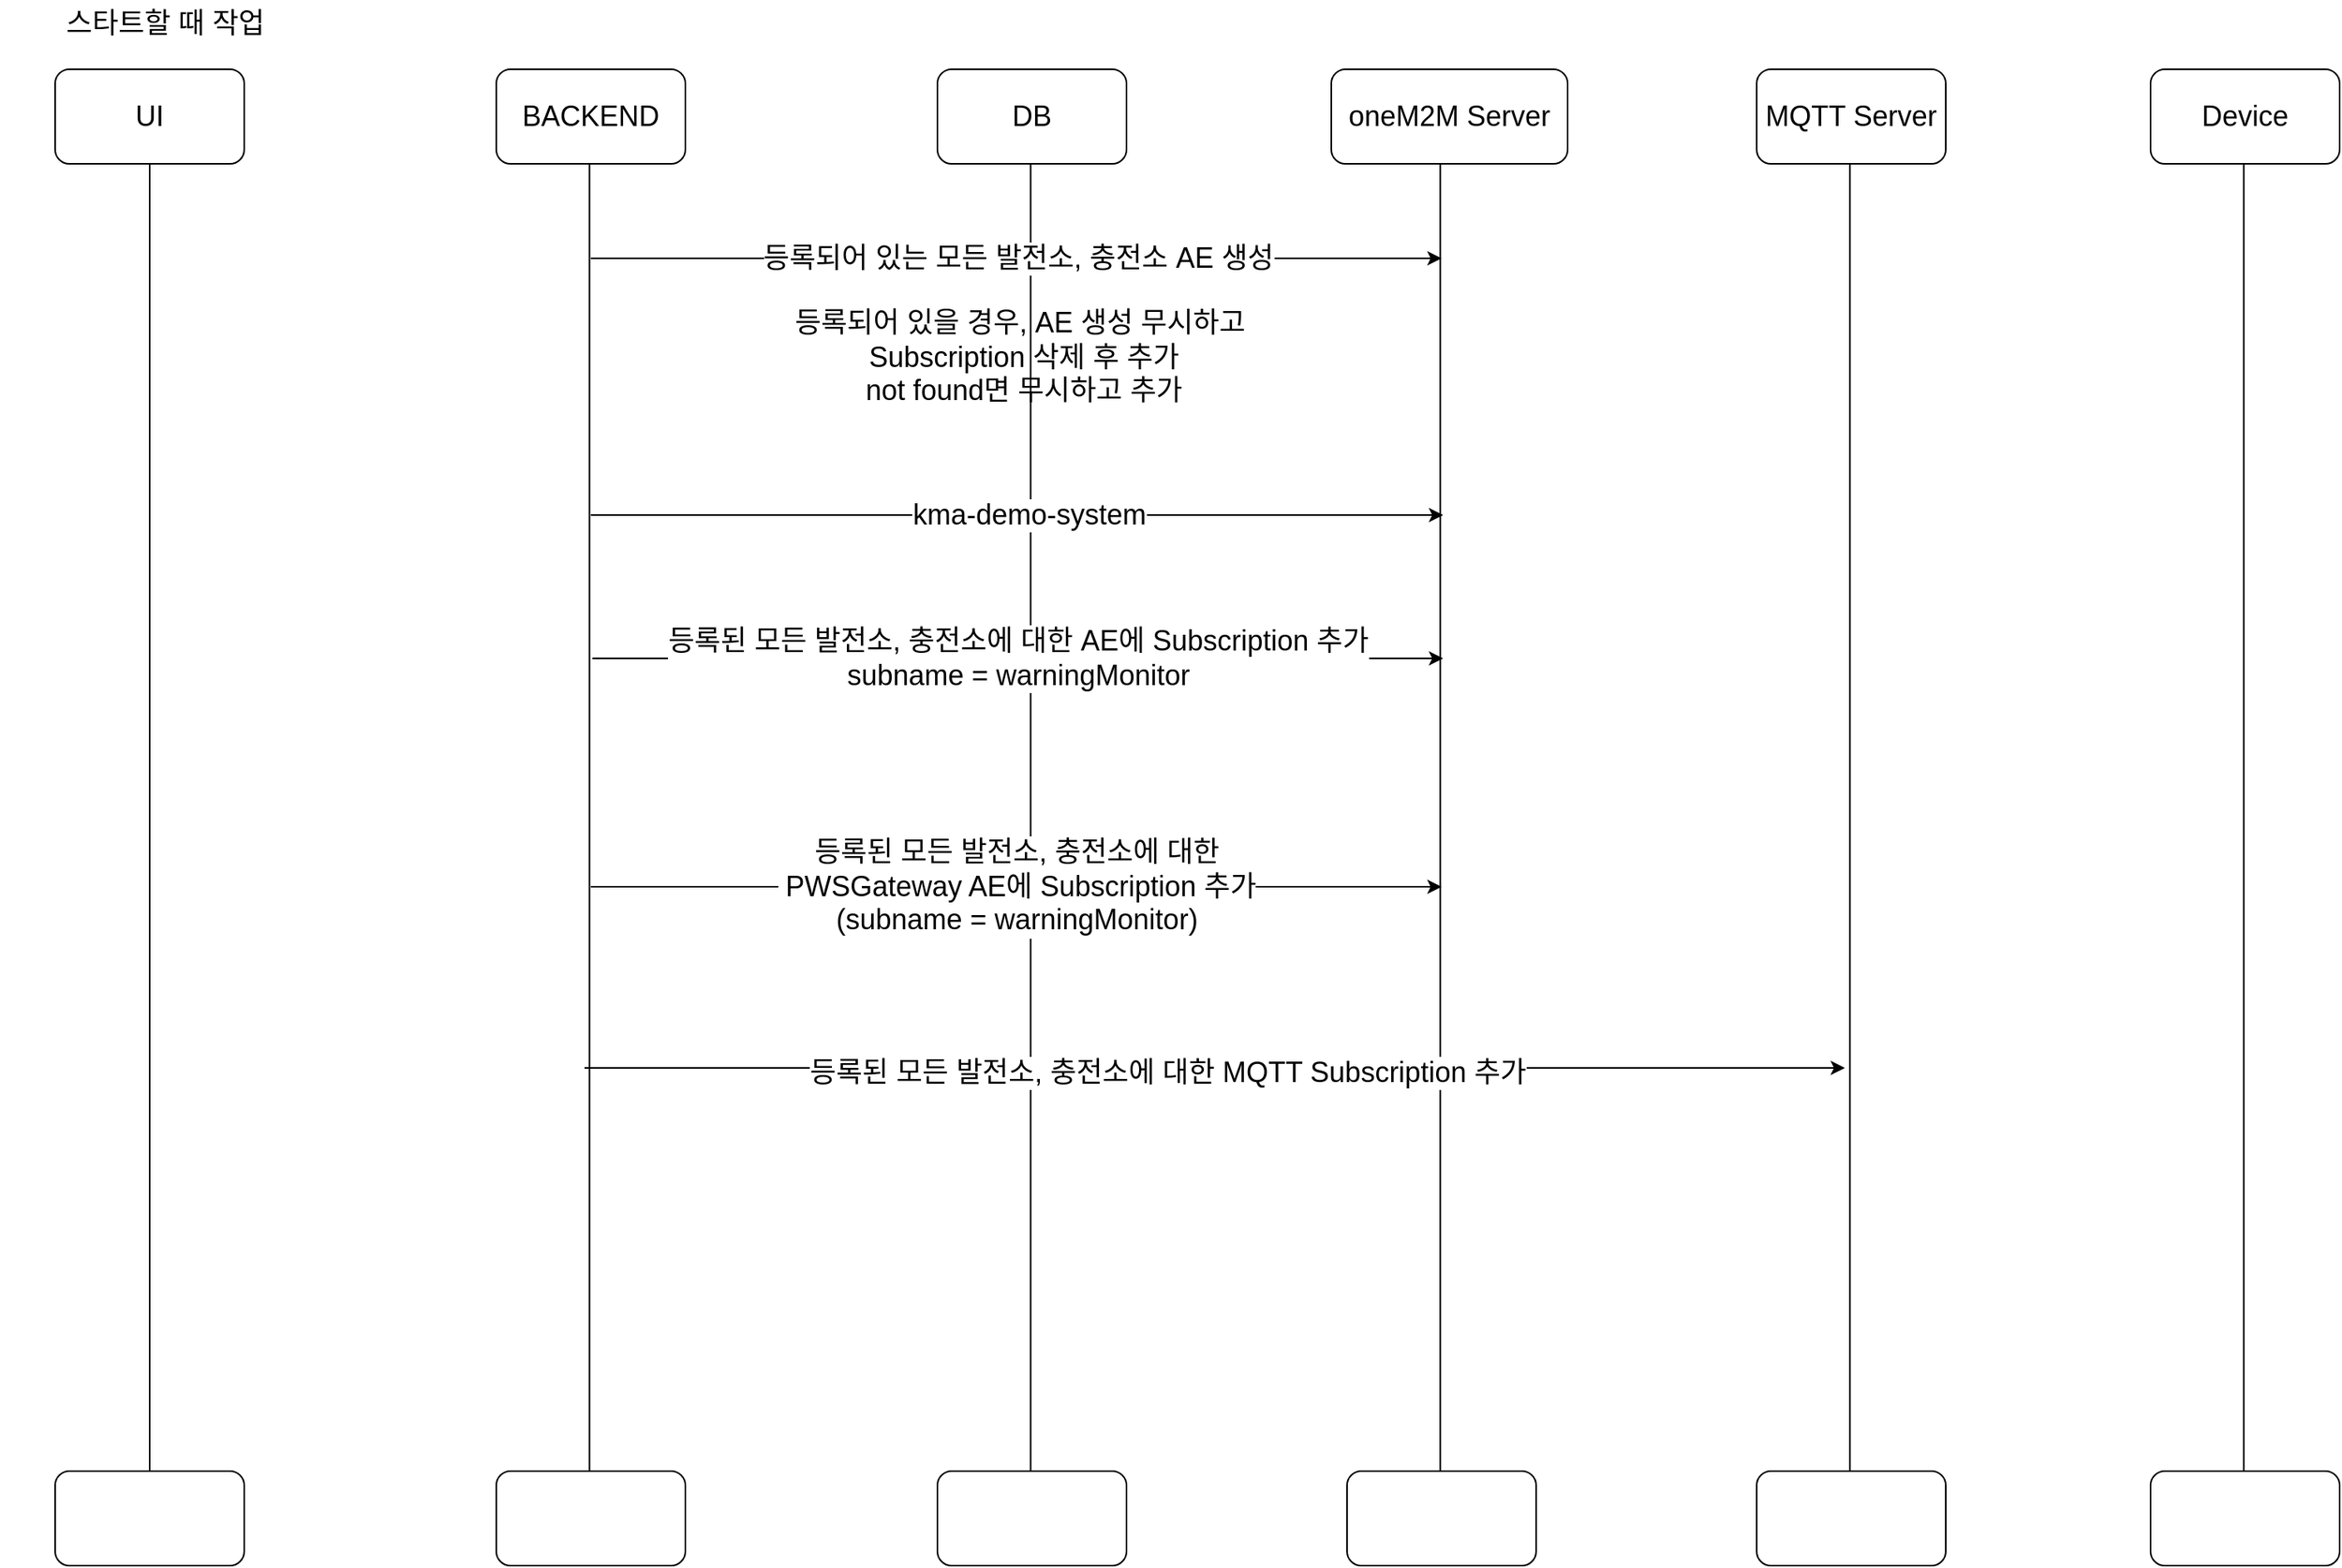 <mxfile version="18.1.2" type="github" pages="2">
  <diagram id="xNZThOojQkERqJLrx6__" name="Page-1">
    <mxGraphModel dx="2505" dy="872" grid="0" gridSize="10" guides="1" tooltips="1" connect="1" arrows="1" fold="1" page="0" pageScale="1" pageWidth="827" pageHeight="1169" math="0" shadow="0">
      <root>
        <mxCell id="0" />
        <mxCell id="1" parent="0" />
        <mxCell id="Tu78B5KctnX6iCStQSXn-1" value="&lt;font style=&quot;font-size: 18px;&quot;&gt;UI&lt;/font&gt;" style="rounded=1;whiteSpace=wrap;html=1;" parent="1" vertex="1">
          <mxGeometry x="-730" y="80" width="120" height="60" as="geometry" />
        </mxCell>
        <mxCell id="Tu78B5KctnX6iCStQSXn-2" value="&lt;font style=&quot;font-size: 18px;&quot;&gt;BACKEND&lt;/font&gt;" style="rounded=1;whiteSpace=wrap;html=1;" parent="1" vertex="1">
          <mxGeometry x="-450" y="80" width="120" height="60" as="geometry" />
        </mxCell>
        <mxCell id="Tu78B5KctnX6iCStQSXn-3" value="&lt;font style=&quot;font-size: 18px;&quot;&gt;DB&lt;/font&gt;" style="rounded=1;whiteSpace=wrap;html=1;" parent="1" vertex="1">
          <mxGeometry x="-170" y="80" width="120" height="60" as="geometry" />
        </mxCell>
        <mxCell id="Tu78B5KctnX6iCStQSXn-4" value="&lt;font style=&quot;font-size: 18px;&quot;&gt;oneM2M Server&lt;/font&gt;" style="rounded=1;whiteSpace=wrap;html=1;" parent="1" vertex="1">
          <mxGeometry x="80" y="80" width="150" height="60" as="geometry" />
        </mxCell>
        <mxCell id="Tu78B5KctnX6iCStQSXn-5" value="&lt;font style=&quot;font-size: 18px;&quot;&gt;MQTT Server&lt;/font&gt;" style="rounded=1;whiteSpace=wrap;html=1;" parent="1" vertex="1">
          <mxGeometry x="350" y="80" width="120" height="60" as="geometry" />
        </mxCell>
        <mxCell id="Tu78B5KctnX6iCStQSXn-6" value="&lt;font style=&quot;font-size: 18px;&quot;&gt;Device&lt;/font&gt;" style="rounded=1;whiteSpace=wrap;html=1;" parent="1" vertex="1">
          <mxGeometry x="600" y="80" width="120" height="60" as="geometry" />
        </mxCell>
        <mxCell id="Tu78B5KctnX6iCStQSXn-7" value="" style="rounded=1;whiteSpace=wrap;html=1;" parent="1" vertex="1">
          <mxGeometry x="-730" y="970" width="120" height="60" as="geometry" />
        </mxCell>
        <mxCell id="Tu78B5KctnX6iCStQSXn-8" value="" style="rounded=1;whiteSpace=wrap;html=1;" parent="1" vertex="1">
          <mxGeometry x="-450" y="970" width="120" height="60" as="geometry" />
        </mxCell>
        <mxCell id="Tu78B5KctnX6iCStQSXn-9" value="" style="rounded=1;whiteSpace=wrap;html=1;" parent="1" vertex="1">
          <mxGeometry x="-170" y="970" width="120" height="60" as="geometry" />
        </mxCell>
        <mxCell id="Tu78B5KctnX6iCStQSXn-10" value="" style="rounded=1;whiteSpace=wrap;html=1;" parent="1" vertex="1">
          <mxGeometry x="90" y="970" width="120" height="60" as="geometry" />
        </mxCell>
        <mxCell id="Tu78B5KctnX6iCStQSXn-11" value="" style="rounded=1;whiteSpace=wrap;html=1;" parent="1" vertex="1">
          <mxGeometry x="350" y="970" width="120" height="60" as="geometry" />
        </mxCell>
        <mxCell id="Tu78B5KctnX6iCStQSXn-12" value="" style="rounded=1;whiteSpace=wrap;html=1;" parent="1" vertex="1">
          <mxGeometry x="600" y="970" width="120" height="60" as="geometry" />
        </mxCell>
        <mxCell id="Tu78B5KctnX6iCStQSXn-13" value="" style="endArrow=none;html=1;rounded=0;exitX=0.5;exitY=0;exitDx=0;exitDy=0;entryX=0.5;entryY=1;entryDx=0;entryDy=0;" parent="1" source="Tu78B5KctnX6iCStQSXn-7" target="Tu78B5KctnX6iCStQSXn-1" edge="1">
          <mxGeometry width="50" height="50" relative="1" as="geometry">
            <mxPoint x="-100" y="660" as="sourcePoint" />
            <mxPoint x="-50" y="610" as="targetPoint" />
          </mxGeometry>
        </mxCell>
        <mxCell id="Tu78B5KctnX6iCStQSXn-14" value="" style="endArrow=none;html=1;rounded=0;exitX=0.5;exitY=0;exitDx=0;exitDy=0;entryX=0.5;entryY=1;entryDx=0;entryDy=0;" parent="1" edge="1">
          <mxGeometry width="50" height="50" relative="1" as="geometry">
            <mxPoint x="-390.83" y="970" as="sourcePoint" />
            <mxPoint x="-390.83" y="140" as="targetPoint" />
          </mxGeometry>
        </mxCell>
        <mxCell id="Tu78B5KctnX6iCStQSXn-15" value="" style="endArrow=none;html=1;rounded=0;exitX=0.5;exitY=0;exitDx=0;exitDy=0;entryX=0.5;entryY=1;entryDx=0;entryDy=0;" parent="1" edge="1">
          <mxGeometry width="50" height="50" relative="1" as="geometry">
            <mxPoint x="-110.83" y="970" as="sourcePoint" />
            <mxPoint x="-110.83" y="140" as="targetPoint" />
          </mxGeometry>
        </mxCell>
        <mxCell id="Tu78B5KctnX6iCStQSXn-16" value="" style="endArrow=none;html=1;rounded=0;exitX=0.5;exitY=0;exitDx=0;exitDy=0;entryX=0.5;entryY=1;entryDx=0;entryDy=0;" parent="1" edge="1">
          <mxGeometry width="50" height="50" relative="1" as="geometry">
            <mxPoint x="149.17" y="970" as="sourcePoint" />
            <mxPoint x="149.17" y="140" as="targetPoint" />
          </mxGeometry>
        </mxCell>
        <mxCell id="Tu78B5KctnX6iCStQSXn-17" value="" style="endArrow=none;html=1;rounded=0;exitX=0.5;exitY=0;exitDx=0;exitDy=0;entryX=0.5;entryY=1;entryDx=0;entryDy=0;" parent="1" edge="1">
          <mxGeometry width="50" height="50" relative="1" as="geometry">
            <mxPoint x="409.17" y="970" as="sourcePoint" />
            <mxPoint x="409.17" y="140" as="targetPoint" />
          </mxGeometry>
        </mxCell>
        <mxCell id="Tu78B5KctnX6iCStQSXn-18" value="" style="endArrow=none;html=1;rounded=0;exitX=0.5;exitY=0;exitDx=0;exitDy=0;entryX=0.5;entryY=1;entryDx=0;entryDy=0;" parent="1" edge="1">
          <mxGeometry width="50" height="50" relative="1" as="geometry">
            <mxPoint x="659.17" y="970" as="sourcePoint" />
            <mxPoint x="659.17" y="140" as="targetPoint" />
          </mxGeometry>
        </mxCell>
        <mxCell id="yyRxwgivtzoP-P6apAZJ-1" value="" style="endArrow=classic;html=1;rounded=0;fontSize=18;" parent="1" edge="1">
          <mxGeometry width="50" height="50" relative="1" as="geometry">
            <mxPoint x="-390" y="200" as="sourcePoint" />
            <mxPoint x="150" y="200" as="targetPoint" />
          </mxGeometry>
        </mxCell>
        <mxCell id="yyRxwgivtzoP-P6apAZJ-2" value="등록되어 있는 모든 발전소, 충전소 AE 생성" style="edgeLabel;html=1;align=center;verticalAlign=middle;resizable=0;points=[];fontSize=18;" parent="yyRxwgivtzoP-P6apAZJ-1" vertex="1" connectable="0">
          <mxGeometry x="-0.61" relative="1" as="geometry">
            <mxPoint x="165" as="offset" />
          </mxGeometry>
        </mxCell>
        <mxCell id="yyRxwgivtzoP-P6apAZJ-3" value="" style="endArrow=classic;html=1;rounded=0;fontSize=18;" parent="1" edge="1">
          <mxGeometry width="50" height="50" relative="1" as="geometry">
            <mxPoint x="-389" y="454" as="sourcePoint" />
            <mxPoint x="151" y="454" as="targetPoint" />
          </mxGeometry>
        </mxCell>
        <mxCell id="yyRxwgivtzoP-P6apAZJ-4" value="등록된 모든 발전소, 충전소에 대한 AE에 Subscription 추가&lt;br&gt;subname = warningMonitor" style="edgeLabel;html=1;align=center;verticalAlign=middle;resizable=0;points=[];fontSize=18;" parent="yyRxwgivtzoP-P6apAZJ-3" vertex="1" connectable="0">
          <mxGeometry x="-0.591" relative="1" as="geometry">
            <mxPoint x="159" as="offset" />
          </mxGeometry>
        </mxCell>
        <mxCell id="yyRxwgivtzoP-P6apAZJ-7" value="" style="endArrow=classic;html=1;rounded=0;fontSize=18;" parent="1" edge="1">
          <mxGeometry width="50" height="50" relative="1" as="geometry">
            <mxPoint x="-394" y="714" as="sourcePoint" />
            <mxPoint x="406" y="714" as="targetPoint" />
          </mxGeometry>
        </mxCell>
        <mxCell id="yyRxwgivtzoP-P6apAZJ-8" value="등록된 모든 발전소, 충전소에 대한 MQTT Subscription 추가" style="edgeLabel;html=1;align=center;verticalAlign=middle;resizable=0;points=[];fontSize=18;" parent="yyRxwgivtzoP-P6apAZJ-7" vertex="1" connectable="0">
          <mxGeometry x="-0.48" y="-3" relative="1" as="geometry">
            <mxPoint x="162" as="offset" />
          </mxGeometry>
        </mxCell>
        <mxCell id="ukHE75vqF3dFra9WzfZD-1" value="스타트할 때 작업" style="text;html=1;strokeColor=none;fillColor=none;align=center;verticalAlign=middle;whiteSpace=wrap;rounded=0;fontSize=18;" parent="1" vertex="1">
          <mxGeometry x="-765" y="36" width="210" height="30" as="geometry" />
        </mxCell>
        <mxCell id="ukHE75vqF3dFra9WzfZD-2" value="등록되어 있을 경우, AE 생성 무시하고&amp;nbsp;&lt;br&gt;Subscription 삭제 후 추가&lt;br&gt;not found면 무시하고 추가" style="text;html=1;strokeColor=none;fillColor=none;align=center;verticalAlign=middle;whiteSpace=wrap;rounded=0;fontSize=18;" parent="1" vertex="1">
          <mxGeometry x="-284" y="231" width="338" height="64" as="geometry" />
        </mxCell>
        <mxCell id="btLS_yDtG8b81oWH4tYU-1" value="" style="endArrow=classic;html=1;rounded=0;fontSize=18;" parent="1" edge="1">
          <mxGeometry width="50" height="50" relative="1" as="geometry">
            <mxPoint x="-390" y="599" as="sourcePoint" />
            <mxPoint x="150" y="599" as="targetPoint" />
          </mxGeometry>
        </mxCell>
        <mxCell id="btLS_yDtG8b81oWH4tYU-2" value="등록된 모든 발전소, 충전소에 대한&lt;br&gt;&amp;nbsp;PWSGateway AE에 Subscription 추가&lt;br&gt;(subname = warningMonitor)" style="edgeLabel;html=1;align=center;verticalAlign=middle;resizable=0;points=[];fontSize=18;" parent="btLS_yDtG8b81oWH4tYU-1" vertex="1" connectable="0">
          <mxGeometry x="-0.591" relative="1" as="geometry">
            <mxPoint x="159" as="offset" />
          </mxGeometry>
        </mxCell>
        <mxCell id="unjH1toSO-jY2Ce0YEA--1" value="" style="endArrow=classic;html=1;rounded=0;fontSize=18;" parent="1" edge="1">
          <mxGeometry width="50" height="50" relative="1" as="geometry">
            <mxPoint x="-390" y="363" as="sourcePoint" />
            <mxPoint x="151" y="363" as="targetPoint" />
          </mxGeometry>
        </mxCell>
        <mxCell id="unjH1toSO-jY2Ce0YEA--2" value="kma-demo-system" style="edgeLabel;html=1;align=center;verticalAlign=middle;resizable=0;points=[];fontSize=18;" parent="unjH1toSO-jY2Ce0YEA--1" vertex="1" connectable="0">
          <mxGeometry x="-0.339" y="-4" relative="1" as="geometry">
            <mxPoint x="99" y="-4" as="offset" />
          </mxGeometry>
        </mxCell>
      </root>
    </mxGraphModel>
  </diagram>
  <diagram id="9KDo578a58xUtOzjO2EJ" name="Page-2">
    <mxGraphModel dx="2870" dy="1059" grid="0" gridSize="10" guides="1" tooltips="1" connect="1" arrows="1" fold="1" page="0" pageScale="1" pageWidth="827" pageHeight="1169" math="0" shadow="0">
      <root>
        <mxCell id="0" />
        <mxCell id="1" parent="0" />
        <mxCell id="smahu6fzC_2yvF2nxRo8-1" value="&lt;font style=&quot;font-size: 18px;&quot;&gt;UI&lt;/font&gt;" style="rounded=1;whiteSpace=wrap;html=1;" parent="1" vertex="1">
          <mxGeometry x="-730" y="80" width="120" height="60" as="geometry" />
        </mxCell>
        <mxCell id="smahu6fzC_2yvF2nxRo8-2" value="&lt;font style=&quot;font-size: 18px;&quot;&gt;BACKEND&lt;/font&gt;" style="rounded=1;whiteSpace=wrap;html=1;" parent="1" vertex="1">
          <mxGeometry x="-450" y="80" width="120" height="60" as="geometry" />
        </mxCell>
        <mxCell id="smahu6fzC_2yvF2nxRo8-3" value="&lt;font style=&quot;font-size: 18px;&quot;&gt;DB&lt;/font&gt;" style="rounded=1;whiteSpace=wrap;html=1;" parent="1" vertex="1">
          <mxGeometry x="-170" y="80" width="120" height="60" as="geometry" />
        </mxCell>
        <mxCell id="smahu6fzC_2yvF2nxRo8-4" value="&lt;font style=&quot;font-size: 18px;&quot;&gt;oneM2M Server&lt;/font&gt;" style="rounded=1;whiteSpace=wrap;html=1;" parent="1" vertex="1">
          <mxGeometry x="80" y="80" width="150" height="60" as="geometry" />
        </mxCell>
        <mxCell id="smahu6fzC_2yvF2nxRo8-5" value="&lt;font style=&quot;font-size: 18px;&quot;&gt;MQTT Server&lt;/font&gt;" style="rounded=1;whiteSpace=wrap;html=1;" parent="1" vertex="1">
          <mxGeometry x="350" y="80" width="120" height="60" as="geometry" />
        </mxCell>
        <mxCell id="smahu6fzC_2yvF2nxRo8-6" value="&lt;font style=&quot;font-size: 18px;&quot;&gt;Device&lt;/font&gt;" style="rounded=1;whiteSpace=wrap;html=1;" parent="1" vertex="1">
          <mxGeometry x="600" y="80" width="120" height="60" as="geometry" />
        </mxCell>
        <mxCell id="smahu6fzC_2yvF2nxRo8-7" value="" style="rounded=1;whiteSpace=wrap;html=1;" parent="1" vertex="1">
          <mxGeometry x="-730" y="970" width="120" height="60" as="geometry" />
        </mxCell>
        <mxCell id="smahu6fzC_2yvF2nxRo8-8" value="" style="rounded=1;whiteSpace=wrap;html=1;" parent="1" vertex="1">
          <mxGeometry x="-450" y="970" width="120" height="60" as="geometry" />
        </mxCell>
        <mxCell id="smahu6fzC_2yvF2nxRo8-9" value="" style="rounded=1;whiteSpace=wrap;html=1;" parent="1" vertex="1">
          <mxGeometry x="-170" y="970" width="120" height="60" as="geometry" />
        </mxCell>
        <mxCell id="smahu6fzC_2yvF2nxRo8-10" value="" style="rounded=1;whiteSpace=wrap;html=1;" parent="1" vertex="1">
          <mxGeometry x="90" y="970" width="120" height="60" as="geometry" />
        </mxCell>
        <mxCell id="smahu6fzC_2yvF2nxRo8-11" value="" style="rounded=1;whiteSpace=wrap;html=1;" parent="1" vertex="1">
          <mxGeometry x="350" y="970" width="120" height="60" as="geometry" />
        </mxCell>
        <mxCell id="smahu6fzC_2yvF2nxRo8-12" value="" style="rounded=1;whiteSpace=wrap;html=1;" parent="1" vertex="1">
          <mxGeometry x="600" y="970" width="120" height="60" as="geometry" />
        </mxCell>
        <mxCell id="smahu6fzC_2yvF2nxRo8-13" value="" style="endArrow=none;html=1;rounded=0;exitX=0.5;exitY=0;exitDx=0;exitDy=0;entryX=0.5;entryY=1;entryDx=0;entryDy=0;" parent="1" source="smahu6fzC_2yvF2nxRo8-7" target="smahu6fzC_2yvF2nxRo8-1" edge="1">
          <mxGeometry width="50" height="50" relative="1" as="geometry">
            <mxPoint x="-100" y="660" as="sourcePoint" />
            <mxPoint x="-50" y="610" as="targetPoint" />
          </mxGeometry>
        </mxCell>
        <mxCell id="smahu6fzC_2yvF2nxRo8-14" value="" style="endArrow=none;html=1;rounded=0;exitX=0.5;exitY=0;exitDx=0;exitDy=0;entryX=0.5;entryY=1;entryDx=0;entryDy=0;" parent="1" edge="1">
          <mxGeometry width="50" height="50" relative="1" as="geometry">
            <mxPoint x="-390.83" y="970" as="sourcePoint" />
            <mxPoint x="-390.83" y="140" as="targetPoint" />
          </mxGeometry>
        </mxCell>
        <mxCell id="smahu6fzC_2yvF2nxRo8-15" value="" style="endArrow=none;html=1;rounded=0;exitX=0.5;exitY=0;exitDx=0;exitDy=0;entryX=0.5;entryY=1;entryDx=0;entryDy=0;" parent="1" edge="1">
          <mxGeometry width="50" height="50" relative="1" as="geometry">
            <mxPoint x="-110.83" y="970" as="sourcePoint" />
            <mxPoint x="-110.83" y="140" as="targetPoint" />
          </mxGeometry>
        </mxCell>
        <mxCell id="smahu6fzC_2yvF2nxRo8-16" value="" style="endArrow=none;html=1;rounded=0;exitX=0.5;exitY=0;exitDx=0;exitDy=0;entryX=0.5;entryY=1;entryDx=0;entryDy=0;" parent="1" edge="1">
          <mxGeometry width="50" height="50" relative="1" as="geometry">
            <mxPoint x="149.17" y="970" as="sourcePoint" />
            <mxPoint x="149.17" y="140" as="targetPoint" />
          </mxGeometry>
        </mxCell>
        <mxCell id="smahu6fzC_2yvF2nxRo8-17" value="" style="endArrow=none;html=1;rounded=0;exitX=0.5;exitY=0;exitDx=0;exitDy=0;entryX=0.5;entryY=1;entryDx=0;entryDy=0;" parent="1" edge="1">
          <mxGeometry width="50" height="50" relative="1" as="geometry">
            <mxPoint x="409.17" y="970" as="sourcePoint" />
            <mxPoint x="409.17" y="140" as="targetPoint" />
          </mxGeometry>
        </mxCell>
        <mxCell id="smahu6fzC_2yvF2nxRo8-18" value="" style="endArrow=none;html=1;rounded=0;exitX=0.5;exitY=0;exitDx=0;exitDy=0;entryX=0.5;entryY=1;entryDx=0;entryDy=0;" parent="1" edge="1">
          <mxGeometry width="50" height="50" relative="1" as="geometry">
            <mxPoint x="659.17" y="970" as="sourcePoint" />
            <mxPoint x="659.17" y="140" as="targetPoint" />
          </mxGeometry>
        </mxCell>
        <mxCell id="8SrfSK4ywMOAkdhTxCoi-1" value="" style="endArrow=classic;html=1;rounded=0;fontSize=18;" parent="1" edge="1">
          <mxGeometry width="50" height="50" relative="1" as="geometry">
            <mxPoint x="320" y="180" as="sourcePoint" />
            <mxPoint x="150" y="180" as="targetPoint" />
          </mxGeometry>
        </mxCell>
        <mxCell id="8SrfSK4ywMOAkdhTxCoi-2" value="CAP 메시지 수신" style="edgeLabel;html=1;align=center;verticalAlign=middle;resizable=0;points=[];fontSize=18;" parent="8SrfSK4ywMOAkdhTxCoi-1" vertex="1" connectable="0">
          <mxGeometry x="-0.712" relative="1" as="geometry">
            <mxPoint x="-56" as="offset" />
          </mxGeometry>
        </mxCell>
        <mxCell id="8SrfSK4ywMOAkdhTxCoi-3" value="" style="endArrow=classic;html=1;rounded=0;fontSize=18;" parent="1" edge="1">
          <mxGeometry width="50" height="50" relative="1" as="geometry">
            <mxPoint x="150" y="280" as="sourcePoint" />
            <mxPoint x="410" y="280" as="targetPoint" />
          </mxGeometry>
        </mxCell>
        <mxCell id="8SrfSK4ywMOAkdhTxCoi-4" value="MQTT Publish" style="edgeLabel;html=1;align=center;verticalAlign=middle;resizable=0;points=[];fontSize=18;" parent="8SrfSK4ywMOAkdhTxCoi-3" vertex="1" connectable="0">
          <mxGeometry x="0.636" y="-1" relative="1" as="geometry">
            <mxPoint x="-93" as="offset" />
          </mxGeometry>
        </mxCell>
        <mxCell id="8SrfSK4ywMOAkdhTxCoi-5" value="" style="endArrow=classic;html=1;rounded=0;fontSize=18;" parent="1" edge="1">
          <mxGeometry width="50" height="50" relative="1" as="geometry">
            <mxPoint x="410" y="410" as="sourcePoint" />
            <mxPoint x="-390" y="410" as="targetPoint" />
          </mxGeometry>
        </mxCell>
        <mxCell id="8SrfSK4ywMOAkdhTxCoi-6" value="MQTT Notification(for PWSGateway)에 oneM2M 경보 데이터 받음&amp;nbsp;" style="edgeLabel;html=1;align=center;verticalAlign=middle;resizable=0;points=[];fontSize=18;" parent="8SrfSK4ywMOAkdhTxCoi-5" vertex="1" connectable="0">
          <mxGeometry x="0.44" y="-3" relative="1" as="geometry">
            <mxPoint x="166" y="3" as="offset" />
          </mxGeometry>
        </mxCell>
        <mxCell id="8SrfSK4ywMOAkdhTxCoi-7" value="" style="endArrow=classic;html=1;rounded=0;fontSize=18;" parent="1" edge="1">
          <mxGeometry width="50" height="50" relative="1" as="geometry">
            <mxPoint x="-390" y="631" as="sourcePoint" />
            <mxPoint x="-110" y="631" as="targetPoint" />
          </mxGeometry>
        </mxCell>
        <mxCell id="8SrfSK4ywMOAkdhTxCoi-8" value="&lt;font style=&quot;font-size: 15px;&quot;&gt;oneM2M 경보 메시지 디비에 저장&lt;/font&gt;" style="edgeLabel;html=1;align=center;verticalAlign=middle;resizable=0;points=[];fontSize=18;" parent="8SrfSK4ywMOAkdhTxCoi-7" vertex="1" connectable="0">
          <mxGeometry x="-0.634" y="1" relative="1" as="geometry">
            <mxPoint x="89" as="offset" />
          </mxGeometry>
        </mxCell>
        <mxCell id="8SrfSK4ywMOAkdhTxCoi-9" value="" style="endArrow=classic;html=1;rounded=0;fontSize=15;" parent="1" edge="1">
          <mxGeometry width="50" height="50" relative="1" as="geometry">
            <mxPoint x="-390" y="770" as="sourcePoint" />
            <mxPoint x="-110" y="770" as="targetPoint" />
          </mxGeometry>
        </mxCell>
        <mxCell id="8SrfSK4ywMOAkdhTxCoi-10" value="mongodb geopatial로 경보&amp;nbsp;&lt;br&gt;geofence에 포함되는 발전소,&lt;br&gt;충전소 status UPDATE" style="edgeLabel;html=1;align=center;verticalAlign=middle;resizable=0;points=[];fontSize=15;" parent="8SrfSK4ywMOAkdhTxCoi-9" vertex="1" connectable="0">
          <mxGeometry x="0.767" relative="1" as="geometry">
            <mxPoint x="-107" as="offset" />
          </mxGeometry>
        </mxCell>
        <mxCell id="8SrfSK4ywMOAkdhTxCoi-11" value="" style="endArrow=classic;html=1;rounded=0;fontSize=15;" parent="1" edge="1">
          <mxGeometry width="50" height="50" relative="1" as="geometry">
            <mxPoint x="-390" y="850" as="sourcePoint" />
            <mxPoint x="-670" y="850" as="targetPoint" />
          </mxGeometry>
        </mxCell>
        <mxCell id="8SrfSK4ywMOAkdhTxCoi-12" value="변경된 status UI에 적용 후&lt;br&gt;발전소, 충전소 애니매이션&lt;br&gt;효과 표시" style="edgeLabel;html=1;align=center;verticalAlign=middle;resizable=0;points=[];fontSize=15;" parent="8SrfSK4ywMOAkdhTxCoi-11" vertex="1" connectable="0">
          <mxGeometry x="0.165" y="-1" relative="1" as="geometry">
            <mxPoint x="23" as="offset" />
          </mxGeometry>
        </mxCell>
        <mxCell id="8SrfSK4ywMOAkdhTxCoi-13" value="" style="endArrow=classic;html=1;rounded=0;fontSize=15;" parent="1" edge="1">
          <mxGeometry width="50" height="50" relative="1" as="geometry">
            <mxPoint x="150" y="500" as="sourcePoint" />
            <mxPoint x="410" y="500" as="targetPoint" />
          </mxGeometry>
        </mxCell>
        <mxCell id="8SrfSK4ywMOAkdhTxCoi-14" value="&lt;font style=&quot;font-size: 18px;&quot;&gt;MQTT Publish&lt;/font&gt;" style="edgeLabel;html=1;align=center;verticalAlign=middle;resizable=0;points=[];fontSize=15;" parent="8SrfSK4ywMOAkdhTxCoi-13" vertex="1" connectable="0">
          <mxGeometry x="-0.518" y="5" relative="1" as="geometry">
            <mxPoint x="67" y="5" as="offset" />
          </mxGeometry>
        </mxCell>
        <mxCell id="8SrfSK4ywMOAkdhTxCoi-15" value="w" style="endArrow=classic;html=1;rounded=0;fontSize=18;" parent="1" edge="1">
          <mxGeometry width="50" height="50" relative="1" as="geometry">
            <mxPoint x="410" y="582" as="sourcePoint" />
            <mxPoint x="660" y="582" as="targetPoint" />
          </mxGeometry>
        </mxCell>
        <mxCell id="8SrfSK4ywMOAkdhTxCoi-16" value="MQTT Notification" style="edgeLabel;html=1;align=center;verticalAlign=middle;resizable=0;points=[];fontSize=18;" parent="8SrfSK4ywMOAkdhTxCoi-15" vertex="1" connectable="0">
          <mxGeometry x="-0.647" y="2" relative="1" as="geometry">
            <mxPoint x="76" as="offset" />
          </mxGeometry>
        </mxCell>
        <mxCell id="8SrfSK4ywMOAkdhTxCoi-17" value="CAP 메시지 수신&amp;nbsp;" style="text;html=1;strokeColor=none;fillColor=none;align=center;verticalAlign=middle;whiteSpace=wrap;rounded=0;fontSize=18;" parent="1" vertex="1">
          <mxGeometry x="-730" y="20" width="190" height="30" as="geometry" />
        </mxCell>
        <mxCell id="hNuHbJyzZYlCpaZwHG8R-1" value="PWSGateway AE에 변경" style="text;html=1;strokeColor=none;fillColor=none;align=center;verticalAlign=middle;whiteSpace=wrap;rounded=0;fontSize=18;" parent="1" vertex="1">
          <mxGeometry x="3" y="167" width="148" height="30" as="geometry" />
        </mxCell>
      </root>
    </mxGraphModel>
  </diagram>
</mxfile>
